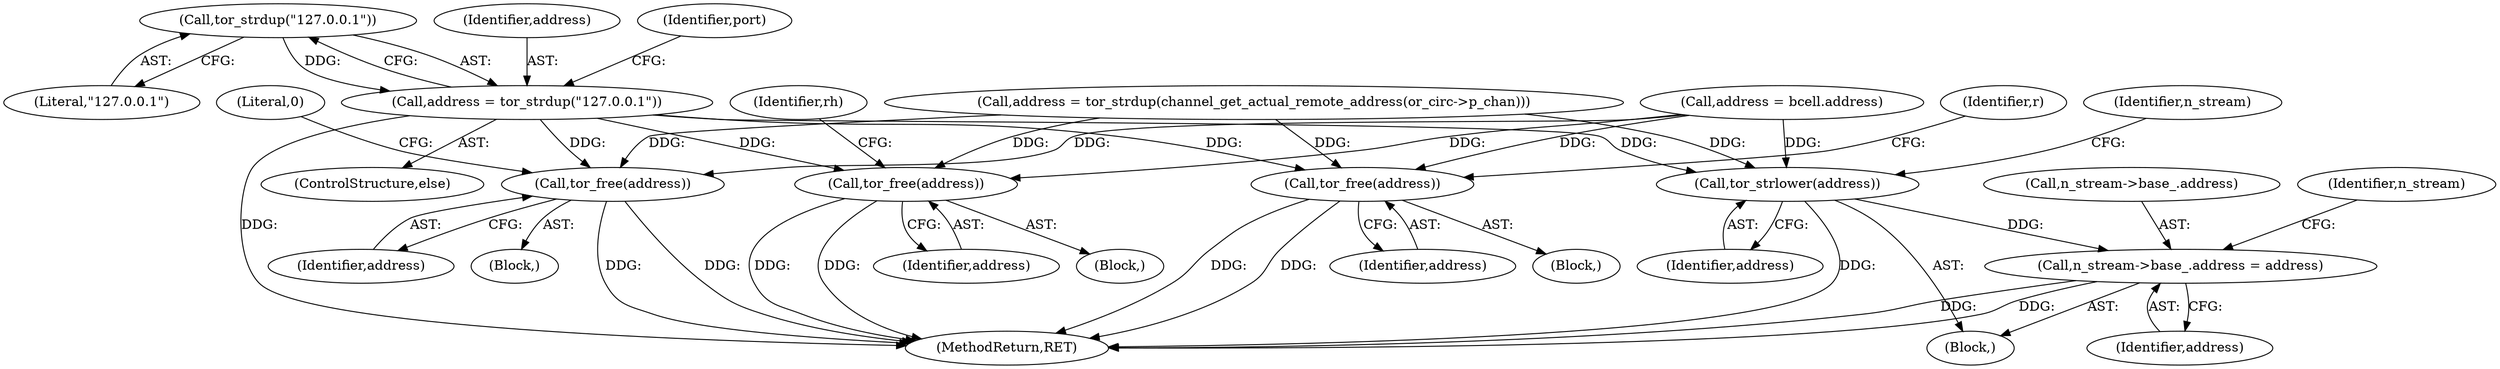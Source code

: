 digraph "0_tor_79b59a2dfcb68897ee89d98587d09e55f07e68d7@API" {
"1000354" [label="(Call,tor_strdup(\"127.0.0.1\"))"];
"1000352" [label="(Call,address = tor_strdup(\"127.0.0.1\"))"];
"1000396" [label="(Call,tor_free(address))"];
"1000536" [label="(Call,tor_free(address))"];
"1000591" [label="(Call,tor_free(address))"];
"1000595" [label="(Call,tor_strlower(address))"];
"1000597" [label="(Call,n_stream->base_.address = address)"];
"1000594" [label="(Literal,0)"];
"1000697" [label="(MethodReturn,RET)"];
"1000124" [label="(Block,)"];
"1000344" [label="(Call,address = tor_strdup(channel_get_actual_remote_address(or_circ->p_chan)))"];
"1000540" [label="(Identifier,r)"];
"1000466" [label="(Block,)"];
"1000354" [label="(Call,tor_strdup(\"127.0.0.1\"))"];
"1000241" [label="(Call,address = bcell.address)"];
"1000595" [label="(Call,tor_strlower(address))"];
"1000607" [label="(Identifier,n_stream)"];
"1000598" [label="(Call,n_stream->base_.address)"];
"1000591" [label="(Call,tor_free(address))"];
"1000600" [label="(Identifier,n_stream)"];
"1000355" [label="(Literal,\"127.0.0.1\")"];
"1000353" [label="(Identifier,address)"];
"1000395" [label="(Block,)"];
"1000596" [label="(Identifier,address)"];
"1000513" [label="(Block,)"];
"1000400" [label="(Identifier,rh)"];
"1000603" [label="(Identifier,address)"];
"1000352" [label="(Call,address = tor_strdup(\"127.0.0.1\"))"];
"1000351" [label="(ControlStructure,else)"];
"1000357" [label="(Identifier,port)"];
"1000397" [label="(Identifier,address)"];
"1000396" [label="(Call,tor_free(address))"];
"1000537" [label="(Identifier,address)"];
"1000597" [label="(Call,n_stream->base_.address = address)"];
"1000592" [label="(Identifier,address)"];
"1000536" [label="(Call,tor_free(address))"];
"1000354" -> "1000352"  [label="AST: "];
"1000354" -> "1000355"  [label="CFG: "];
"1000355" -> "1000354"  [label="AST: "];
"1000352" -> "1000354"  [label="CFG: "];
"1000354" -> "1000352"  [label="DDG: "];
"1000352" -> "1000351"  [label="AST: "];
"1000353" -> "1000352"  [label="AST: "];
"1000357" -> "1000352"  [label="CFG: "];
"1000352" -> "1000697"  [label="DDG: "];
"1000352" -> "1000396"  [label="DDG: "];
"1000352" -> "1000536"  [label="DDG: "];
"1000352" -> "1000591"  [label="DDG: "];
"1000352" -> "1000595"  [label="DDG: "];
"1000396" -> "1000395"  [label="AST: "];
"1000396" -> "1000397"  [label="CFG: "];
"1000397" -> "1000396"  [label="AST: "];
"1000400" -> "1000396"  [label="CFG: "];
"1000396" -> "1000697"  [label="DDG: "];
"1000396" -> "1000697"  [label="DDG: "];
"1000241" -> "1000396"  [label="DDG: "];
"1000344" -> "1000396"  [label="DDG: "];
"1000536" -> "1000513"  [label="AST: "];
"1000536" -> "1000537"  [label="CFG: "];
"1000537" -> "1000536"  [label="AST: "];
"1000540" -> "1000536"  [label="CFG: "];
"1000536" -> "1000697"  [label="DDG: "];
"1000536" -> "1000697"  [label="DDG: "];
"1000241" -> "1000536"  [label="DDG: "];
"1000344" -> "1000536"  [label="DDG: "];
"1000591" -> "1000466"  [label="AST: "];
"1000591" -> "1000592"  [label="CFG: "];
"1000592" -> "1000591"  [label="AST: "];
"1000594" -> "1000591"  [label="CFG: "];
"1000591" -> "1000697"  [label="DDG: "];
"1000591" -> "1000697"  [label="DDG: "];
"1000241" -> "1000591"  [label="DDG: "];
"1000344" -> "1000591"  [label="DDG: "];
"1000595" -> "1000124"  [label="AST: "];
"1000595" -> "1000596"  [label="CFG: "];
"1000596" -> "1000595"  [label="AST: "];
"1000600" -> "1000595"  [label="CFG: "];
"1000595" -> "1000697"  [label="DDG: "];
"1000241" -> "1000595"  [label="DDG: "];
"1000344" -> "1000595"  [label="DDG: "];
"1000595" -> "1000597"  [label="DDG: "];
"1000597" -> "1000124"  [label="AST: "];
"1000597" -> "1000603"  [label="CFG: "];
"1000598" -> "1000597"  [label="AST: "];
"1000603" -> "1000597"  [label="AST: "];
"1000607" -> "1000597"  [label="CFG: "];
"1000597" -> "1000697"  [label="DDG: "];
"1000597" -> "1000697"  [label="DDG: "];
}
